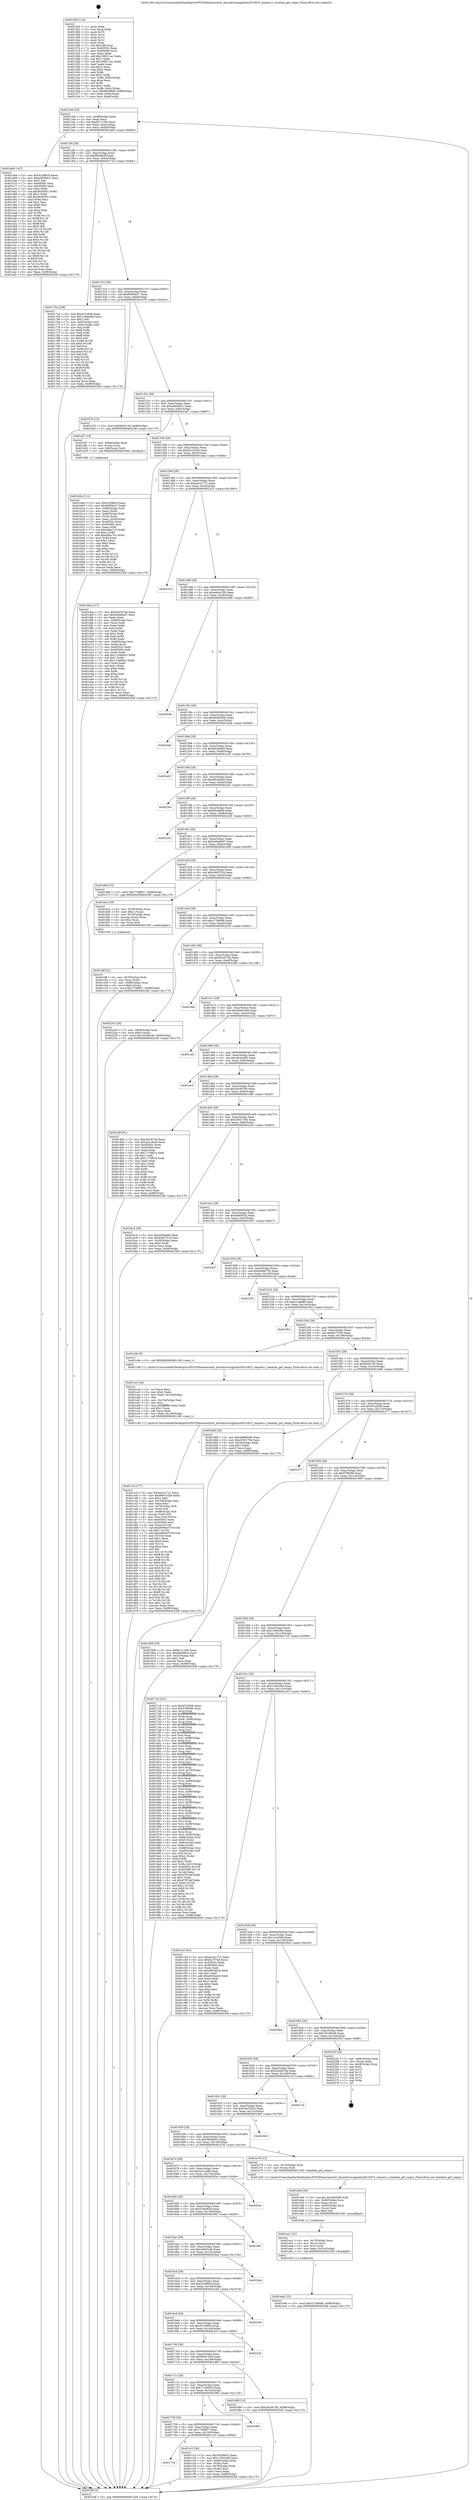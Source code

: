 digraph "0x401260" {
  label = "0x401260 (/mnt/c/Users/mathe/Desktop/tcc/POCII/binaries/extr_linuxdriversgpudrmi915i915_request.c_timeline_get_seqno_Final-ollvm.out::main(0))"
  labelloc = "t"
  node[shape=record]

  Entry [label="",width=0.3,height=0.3,shape=circle,fillcolor=black,style=filled]
  "0x4012d4" [label="{
     0x4012d4 [32]\l
     | [instrs]\l
     &nbsp;&nbsp;0x4012d4 \<+6\>: mov -0x98(%rbp),%eax\l
     &nbsp;&nbsp;0x4012da \<+2\>: mov %eax,%ecx\l
     &nbsp;&nbsp;0x4012dc \<+6\>: sub $0x8c7119fc,%ecx\l
     &nbsp;&nbsp;0x4012e2 \<+6\>: mov %eax,-0xac(%rbp)\l
     &nbsp;&nbsp;0x4012e8 \<+6\>: mov %ecx,-0xb0(%rbp)\l
     &nbsp;&nbsp;0x4012ee \<+6\>: je 0000000000401a64 \<main+0x804\>\l
  }"]
  "0x401a64" [label="{
     0x401a64 [147]\l
     | [instrs]\l
     &nbsp;&nbsp;0x401a64 \<+5\>: mov $0x5c2f86cd,%eax\l
     &nbsp;&nbsp;0x401a69 \<+5\>: mov $0xa0658dc1,%ecx\l
     &nbsp;&nbsp;0x401a6e \<+2\>: mov $0x1,%dl\l
     &nbsp;&nbsp;0x401a70 \<+7\>: mov 0x40505c,%esi\l
     &nbsp;&nbsp;0x401a77 \<+7\>: mov 0x405060,%edi\l
     &nbsp;&nbsp;0x401a7e \<+3\>: mov %esi,%r8d\l
     &nbsp;&nbsp;0x401a81 \<+7\>: sub $0x4638361,%r8d\l
     &nbsp;&nbsp;0x401a88 \<+4\>: sub $0x1,%r8d\l
     &nbsp;&nbsp;0x401a8c \<+7\>: add $0x4638361,%r8d\l
     &nbsp;&nbsp;0x401a93 \<+4\>: imul %r8d,%esi\l
     &nbsp;&nbsp;0x401a97 \<+3\>: and $0x1,%esi\l
     &nbsp;&nbsp;0x401a9a \<+3\>: cmp $0x0,%esi\l
     &nbsp;&nbsp;0x401a9d \<+4\>: sete %r9b\l
     &nbsp;&nbsp;0x401aa1 \<+3\>: cmp $0xa,%edi\l
     &nbsp;&nbsp;0x401aa4 \<+4\>: setl %r10b\l
     &nbsp;&nbsp;0x401aa8 \<+3\>: mov %r9b,%r11b\l
     &nbsp;&nbsp;0x401aab \<+4\>: xor $0xff,%r11b\l
     &nbsp;&nbsp;0x401aaf \<+3\>: mov %r10b,%bl\l
     &nbsp;&nbsp;0x401ab2 \<+3\>: xor $0xff,%bl\l
     &nbsp;&nbsp;0x401ab5 \<+3\>: xor $0x0,%dl\l
     &nbsp;&nbsp;0x401ab8 \<+3\>: mov %r11b,%r14b\l
     &nbsp;&nbsp;0x401abb \<+4\>: and $0x0,%r14b\l
     &nbsp;&nbsp;0x401abf \<+3\>: and %dl,%r9b\l
     &nbsp;&nbsp;0x401ac2 \<+3\>: mov %bl,%r15b\l
     &nbsp;&nbsp;0x401ac5 \<+4\>: and $0x0,%r15b\l
     &nbsp;&nbsp;0x401ac9 \<+3\>: and %dl,%r10b\l
     &nbsp;&nbsp;0x401acc \<+3\>: or %r9b,%r14b\l
     &nbsp;&nbsp;0x401acf \<+3\>: or %r10b,%r15b\l
     &nbsp;&nbsp;0x401ad2 \<+3\>: xor %r15b,%r14b\l
     &nbsp;&nbsp;0x401ad5 \<+3\>: or %bl,%r11b\l
     &nbsp;&nbsp;0x401ad8 \<+4\>: xor $0xff,%r11b\l
     &nbsp;&nbsp;0x401adc \<+3\>: or $0x0,%dl\l
     &nbsp;&nbsp;0x401adf \<+3\>: and %dl,%r11b\l
     &nbsp;&nbsp;0x401ae2 \<+3\>: or %r11b,%r14b\l
     &nbsp;&nbsp;0x401ae5 \<+4\>: test $0x1,%r14b\l
     &nbsp;&nbsp;0x401ae9 \<+3\>: cmovne %ecx,%eax\l
     &nbsp;&nbsp;0x401aec \<+6\>: mov %eax,-0x98(%rbp)\l
     &nbsp;&nbsp;0x401af2 \<+5\>: jmp 00000000004023df \<main+0x117f\>\l
  }"]
  "0x4012f4" [label="{
     0x4012f4 [28]\l
     | [instrs]\l
     &nbsp;&nbsp;0x4012f4 \<+5\>: jmp 00000000004012f9 \<main+0x99\>\l
     &nbsp;&nbsp;0x4012f9 \<+6\>: mov -0xac(%rbp),%eax\l
     &nbsp;&nbsp;0x4012ff \<+5\>: sub $0x8fa58b6f,%eax\l
     &nbsp;&nbsp;0x401304 \<+6\>: mov %eax,-0xb4(%rbp)\l
     &nbsp;&nbsp;0x40130a \<+6\>: je 000000000040175e \<main+0x4fe\>\l
  }"]
  Exit [label="",width=0.3,height=0.3,shape=circle,fillcolor=black,style=filled,peripheries=2]
  "0x40175e" [label="{
     0x40175e [106]\l
     | [instrs]\l
     &nbsp;&nbsp;0x40175e \<+5\>: mov $0xd7a2836,%eax\l
     &nbsp;&nbsp;0x401763 \<+5\>: mov $0x129ee584,%ecx\l
     &nbsp;&nbsp;0x401768 \<+2\>: mov $0x1,%dl\l
     &nbsp;&nbsp;0x40176a \<+7\>: mov -0x92(%rbp),%sil\l
     &nbsp;&nbsp;0x401771 \<+7\>: mov -0x91(%rbp),%dil\l
     &nbsp;&nbsp;0x401778 \<+3\>: mov %sil,%r8b\l
     &nbsp;&nbsp;0x40177b \<+4\>: xor $0xff,%r8b\l
     &nbsp;&nbsp;0x40177f \<+3\>: mov %dil,%r9b\l
     &nbsp;&nbsp;0x401782 \<+4\>: xor $0xff,%r9b\l
     &nbsp;&nbsp;0x401786 \<+3\>: xor $0x0,%dl\l
     &nbsp;&nbsp;0x401789 \<+3\>: mov %r8b,%r10b\l
     &nbsp;&nbsp;0x40178c \<+4\>: and $0x0,%r10b\l
     &nbsp;&nbsp;0x401790 \<+3\>: and %dl,%sil\l
     &nbsp;&nbsp;0x401793 \<+3\>: mov %r9b,%r11b\l
     &nbsp;&nbsp;0x401796 \<+4\>: and $0x0,%r11b\l
     &nbsp;&nbsp;0x40179a \<+3\>: and %dl,%dil\l
     &nbsp;&nbsp;0x40179d \<+3\>: or %sil,%r10b\l
     &nbsp;&nbsp;0x4017a0 \<+3\>: or %dil,%r11b\l
     &nbsp;&nbsp;0x4017a3 \<+3\>: xor %r11b,%r10b\l
     &nbsp;&nbsp;0x4017a6 \<+3\>: or %r9b,%r8b\l
     &nbsp;&nbsp;0x4017a9 \<+4\>: xor $0xff,%r8b\l
     &nbsp;&nbsp;0x4017ad \<+3\>: or $0x0,%dl\l
     &nbsp;&nbsp;0x4017b0 \<+3\>: and %dl,%r8b\l
     &nbsp;&nbsp;0x4017b3 \<+3\>: or %r8b,%r10b\l
     &nbsp;&nbsp;0x4017b6 \<+4\>: test $0x1,%r10b\l
     &nbsp;&nbsp;0x4017ba \<+3\>: cmovne %ecx,%eax\l
     &nbsp;&nbsp;0x4017bd \<+6\>: mov %eax,-0x98(%rbp)\l
     &nbsp;&nbsp;0x4017c3 \<+5\>: jmp 00000000004023df \<main+0x117f\>\l
  }"]
  "0x401310" [label="{
     0x401310 [28]\l
     | [instrs]\l
     &nbsp;&nbsp;0x401310 \<+5\>: jmp 0000000000401315 \<main+0xb5\>\l
     &nbsp;&nbsp;0x401315 \<+6\>: mov -0xac(%rbp),%eax\l
     &nbsp;&nbsp;0x40131b \<+5\>: sub $0x95f09a27,%eax\l
     &nbsp;&nbsp;0x401320 \<+6\>: mov %eax,-0xb8(%rbp)\l
     &nbsp;&nbsp;0x401326 \<+6\>: je 0000000000401b79 \<main+0x919\>\l
  }"]
  "0x4023df" [label="{
     0x4023df [5]\l
     | [instrs]\l
     &nbsp;&nbsp;0x4023df \<+5\>: jmp 00000000004012d4 \<main+0x74\>\l
  }"]
  "0x401260" [label="{
     0x401260 [116]\l
     | [instrs]\l
     &nbsp;&nbsp;0x401260 \<+1\>: push %rbp\l
     &nbsp;&nbsp;0x401261 \<+3\>: mov %rsp,%rbp\l
     &nbsp;&nbsp;0x401264 \<+2\>: push %r15\l
     &nbsp;&nbsp;0x401266 \<+2\>: push %r14\l
     &nbsp;&nbsp;0x401268 \<+2\>: push %r13\l
     &nbsp;&nbsp;0x40126a \<+2\>: push %r12\l
     &nbsp;&nbsp;0x40126c \<+1\>: push %rbx\l
     &nbsp;&nbsp;0x40126d \<+7\>: sub $0x168,%rsp\l
     &nbsp;&nbsp;0x401274 \<+7\>: mov 0x40505c,%eax\l
     &nbsp;&nbsp;0x40127b \<+7\>: mov 0x405060,%ecx\l
     &nbsp;&nbsp;0x401282 \<+2\>: mov %eax,%edx\l
     &nbsp;&nbsp;0x401284 \<+6\>: add $0x198211ac,%edx\l
     &nbsp;&nbsp;0x40128a \<+3\>: sub $0x1,%edx\l
     &nbsp;&nbsp;0x40128d \<+6\>: sub $0x198211ac,%edx\l
     &nbsp;&nbsp;0x401293 \<+3\>: imul %edx,%eax\l
     &nbsp;&nbsp;0x401296 \<+3\>: and $0x1,%eax\l
     &nbsp;&nbsp;0x401299 \<+3\>: cmp $0x0,%eax\l
     &nbsp;&nbsp;0x40129c \<+4\>: sete %r8b\l
     &nbsp;&nbsp;0x4012a0 \<+4\>: and $0x1,%r8b\l
     &nbsp;&nbsp;0x4012a4 \<+7\>: mov %r8b,-0x92(%rbp)\l
     &nbsp;&nbsp;0x4012ab \<+3\>: cmp $0xa,%ecx\l
     &nbsp;&nbsp;0x4012ae \<+4\>: setl %r8b\l
     &nbsp;&nbsp;0x4012b2 \<+4\>: and $0x1,%r8b\l
     &nbsp;&nbsp;0x4012b6 \<+7\>: mov %r8b,-0x91(%rbp)\l
     &nbsp;&nbsp;0x4012bd \<+10\>: movl $0x8fa58b6f,-0x98(%rbp)\l
     &nbsp;&nbsp;0x4012c7 \<+6\>: mov %edi,-0x9c(%rbp)\l
     &nbsp;&nbsp;0x4012cd \<+7\>: mov %rsi,-0xa8(%rbp)\l
  }"]
  "0x401eb6" [label="{
     0x401eb6 [15]\l
     | [instrs]\l
     &nbsp;&nbsp;0x401eb6 \<+10\>: movl $0xc27b6b9b,-0x98(%rbp)\l
     &nbsp;&nbsp;0x401ec0 \<+5\>: jmp 00000000004023df \<main+0x117f\>\l
  }"]
  "0x401b79" [label="{
     0x401b79 [15]\l
     | [instrs]\l
     &nbsp;&nbsp;0x401b79 \<+10\>: movl $0x9d30139,-0x98(%rbp)\l
     &nbsp;&nbsp;0x401b83 \<+5\>: jmp 00000000004023df \<main+0x117f\>\l
  }"]
  "0x40132c" [label="{
     0x40132c [28]\l
     | [instrs]\l
     &nbsp;&nbsp;0x40132c \<+5\>: jmp 0000000000401331 \<main+0xd1\>\l
     &nbsp;&nbsp;0x401331 \<+6\>: mov -0xac(%rbp),%eax\l
     &nbsp;&nbsp;0x401337 \<+5\>: sub $0xa0658dc1,%eax\l
     &nbsp;&nbsp;0x40133c \<+6\>: mov %eax,-0xbc(%rbp)\l
     &nbsp;&nbsp;0x401342 \<+6\>: je 0000000000401af7 \<main+0x897\>\l
  }"]
  "0x401ea1" [label="{
     0x401ea1 [21]\l
     | [instrs]\l
     &nbsp;&nbsp;0x401ea1 \<+4\>: mov -0x70(%rbp),%rcx\l
     &nbsp;&nbsp;0x401ea5 \<+3\>: mov (%rcx),%rcx\l
     &nbsp;&nbsp;0x401ea8 \<+3\>: mov %rcx,%rdi\l
     &nbsp;&nbsp;0x401eab \<+6\>: mov %eax,-0x15c(%rbp)\l
     &nbsp;&nbsp;0x401eb1 \<+5\>: call 0000000000401030 \<free@plt\>\l
     | [calls]\l
     &nbsp;&nbsp;0x401030 \{1\} (unknown)\l
  }"]
  "0x401af7" [label="{
     0x401af7 [19]\l
     | [instrs]\l
     &nbsp;&nbsp;0x401af7 \<+7\>: mov -0x88(%rbp),%rax\l
     &nbsp;&nbsp;0x401afe \<+3\>: mov (%rax),%rax\l
     &nbsp;&nbsp;0x401b01 \<+4\>: mov 0x8(%rax),%rdi\l
     &nbsp;&nbsp;0x401b05 \<+5\>: call 0000000000401060 \<atoi@plt\>\l
     | [calls]\l
     &nbsp;&nbsp;0x401060 \{1\} (unknown)\l
  }"]
  "0x401348" [label="{
     0x401348 [28]\l
     | [instrs]\l
     &nbsp;&nbsp;0x401348 \<+5\>: jmp 000000000040134d \<main+0xed\>\l
     &nbsp;&nbsp;0x40134d \<+6\>: mov -0xac(%rbp),%eax\l
     &nbsp;&nbsp;0x401353 \<+5\>: sub $0xa3c18ca0,%eax\l
     &nbsp;&nbsp;0x401358 \<+6\>: mov %eax,-0xc0(%rbp)\l
     &nbsp;&nbsp;0x40135e \<+6\>: je 0000000000401dea \<main+0xb8a\>\l
  }"]
  "0x401e84" [label="{
     0x401e84 [29]\l
     | [instrs]\l
     &nbsp;&nbsp;0x401e84 \<+10\>: movabs $0x4030d6,%rdi\l
     &nbsp;&nbsp;0x401e8e \<+4\>: mov -0x60(%rbp),%rcx\l
     &nbsp;&nbsp;0x401e92 \<+2\>: mov %eax,(%rcx)\l
     &nbsp;&nbsp;0x401e94 \<+4\>: mov -0x60(%rbp),%rcx\l
     &nbsp;&nbsp;0x401e98 \<+2\>: mov (%rcx),%esi\l
     &nbsp;&nbsp;0x401e9a \<+2\>: mov $0x0,%al\l
     &nbsp;&nbsp;0x401e9c \<+5\>: call 0000000000401040 \<printf@plt\>\l
     | [calls]\l
     &nbsp;&nbsp;0x401040 \{1\} (unknown)\l
  }"]
  "0x401dea" [label="{
     0x401dea [127]\l
     | [instrs]\l
     &nbsp;&nbsp;0x401dea \<+5\>: mov $0xc63c674d,%eax\l
     &nbsp;&nbsp;0x401def \<+5\>: mov $0xb46a66d7,%ecx\l
     &nbsp;&nbsp;0x401df4 \<+2\>: xor %edx,%edx\l
     &nbsp;&nbsp;0x401df6 \<+4\>: mov -0x68(%rbp),%rsi\l
     &nbsp;&nbsp;0x401dfa \<+2\>: mov (%rsi),%edi\l
     &nbsp;&nbsp;0x401dfc \<+3\>: mov %edx,%r8d\l
     &nbsp;&nbsp;0x401dff \<+3\>: sub %edi,%r8d\l
     &nbsp;&nbsp;0x401e02 \<+2\>: mov %edx,%edi\l
     &nbsp;&nbsp;0x401e04 \<+3\>: sub $0x1,%edi\l
     &nbsp;&nbsp;0x401e07 \<+3\>: add %edi,%r8d\l
     &nbsp;&nbsp;0x401e0a \<+3\>: sub %r8d,%edx\l
     &nbsp;&nbsp;0x401e0d \<+4\>: mov -0x68(%rbp),%rsi\l
     &nbsp;&nbsp;0x401e11 \<+2\>: mov %edx,(%rsi)\l
     &nbsp;&nbsp;0x401e13 \<+7\>: mov 0x40505c,%edx\l
     &nbsp;&nbsp;0x401e1a \<+7\>: mov 0x405060,%edi\l
     &nbsp;&nbsp;0x401e21 \<+3\>: mov %edx,%r8d\l
     &nbsp;&nbsp;0x401e24 \<+7\>: add $0x11d46d23,%r8d\l
     &nbsp;&nbsp;0x401e2b \<+4\>: sub $0x1,%r8d\l
     &nbsp;&nbsp;0x401e2f \<+7\>: sub $0x11d46d23,%r8d\l
     &nbsp;&nbsp;0x401e36 \<+4\>: imul %r8d,%edx\l
     &nbsp;&nbsp;0x401e3a \<+3\>: and $0x1,%edx\l
     &nbsp;&nbsp;0x401e3d \<+3\>: cmp $0x0,%edx\l
     &nbsp;&nbsp;0x401e40 \<+4\>: sete %r9b\l
     &nbsp;&nbsp;0x401e44 \<+3\>: cmp $0xa,%edi\l
     &nbsp;&nbsp;0x401e47 \<+4\>: setl %r10b\l
     &nbsp;&nbsp;0x401e4b \<+3\>: mov %r9b,%r11b\l
     &nbsp;&nbsp;0x401e4e \<+3\>: and %r10b,%r11b\l
     &nbsp;&nbsp;0x401e51 \<+3\>: xor %r10b,%r9b\l
     &nbsp;&nbsp;0x401e54 \<+3\>: or %r9b,%r11b\l
     &nbsp;&nbsp;0x401e57 \<+4\>: test $0x1,%r11b\l
     &nbsp;&nbsp;0x401e5b \<+3\>: cmovne %ecx,%eax\l
     &nbsp;&nbsp;0x401e5e \<+6\>: mov %eax,-0x98(%rbp)\l
     &nbsp;&nbsp;0x401e64 \<+5\>: jmp 00000000004023df \<main+0x117f\>\l
  }"]
  "0x401364" [label="{
     0x401364 [28]\l
     | [instrs]\l
     &nbsp;&nbsp;0x401364 \<+5\>: jmp 0000000000401369 \<main+0x109\>\l
     &nbsp;&nbsp;0x401369 \<+6\>: mov -0xac(%rbp),%eax\l
     &nbsp;&nbsp;0x40136f \<+5\>: sub $0xa41e1721,%eax\l
     &nbsp;&nbsp;0x401374 \<+6\>: mov %eax,-0xc4(%rbp)\l
     &nbsp;&nbsp;0x40137a \<+6\>: je 0000000000402310 \<main+0x10b0\>\l
  }"]
  "0x401ccf" [label="{
     0x401ccf [177]\l
     | [instrs]\l
     &nbsp;&nbsp;0x401ccf \<+5\>: mov $0xa41e1721,%ecx\l
     &nbsp;&nbsp;0x401cd4 \<+5\>: mov $0x699c7d29,%edx\l
     &nbsp;&nbsp;0x401cd9 \<+3\>: mov $0x1,%dil\l
     &nbsp;&nbsp;0x401cdc \<+6\>: mov -0x158(%rbp),%esi\l
     &nbsp;&nbsp;0x401ce2 \<+3\>: imul %eax,%esi\l
     &nbsp;&nbsp;0x401ce5 \<+4\>: mov -0x70(%rbp),%r8\l
     &nbsp;&nbsp;0x401ce9 \<+3\>: mov (%r8),%r8\l
     &nbsp;&nbsp;0x401cec \<+4\>: mov -0x68(%rbp),%r9\l
     &nbsp;&nbsp;0x401cf0 \<+3\>: movslq (%r9),%r9\l
     &nbsp;&nbsp;0x401cf3 \<+4\>: mov %esi,(%r8,%r9,4)\l
     &nbsp;&nbsp;0x401cf7 \<+7\>: mov 0x40505c,%eax\l
     &nbsp;&nbsp;0x401cfe \<+7\>: mov 0x405060,%esi\l
     &nbsp;&nbsp;0x401d05 \<+3\>: mov %eax,%r10d\l
     &nbsp;&nbsp;0x401d08 \<+7\>: sub $0xe900ed7f,%r10d\l
     &nbsp;&nbsp;0x401d0f \<+4\>: sub $0x1,%r10d\l
     &nbsp;&nbsp;0x401d13 \<+7\>: add $0xe900ed7f,%r10d\l
     &nbsp;&nbsp;0x401d1a \<+4\>: imul %r10d,%eax\l
     &nbsp;&nbsp;0x401d1e \<+3\>: and $0x1,%eax\l
     &nbsp;&nbsp;0x401d21 \<+3\>: cmp $0x0,%eax\l
     &nbsp;&nbsp;0x401d24 \<+4\>: sete %r11b\l
     &nbsp;&nbsp;0x401d28 \<+3\>: cmp $0xa,%esi\l
     &nbsp;&nbsp;0x401d2b \<+3\>: setl %bl\l
     &nbsp;&nbsp;0x401d2e \<+3\>: mov %r11b,%r14b\l
     &nbsp;&nbsp;0x401d31 \<+4\>: xor $0xff,%r14b\l
     &nbsp;&nbsp;0x401d35 \<+3\>: mov %bl,%r15b\l
     &nbsp;&nbsp;0x401d38 \<+4\>: xor $0xff,%r15b\l
     &nbsp;&nbsp;0x401d3c \<+4\>: xor $0x0,%dil\l
     &nbsp;&nbsp;0x401d40 \<+3\>: mov %r14b,%r12b\l
     &nbsp;&nbsp;0x401d43 \<+4\>: and $0x0,%r12b\l
     &nbsp;&nbsp;0x401d47 \<+3\>: and %dil,%r11b\l
     &nbsp;&nbsp;0x401d4a \<+3\>: mov %r15b,%r13b\l
     &nbsp;&nbsp;0x401d4d \<+4\>: and $0x0,%r13b\l
     &nbsp;&nbsp;0x401d51 \<+3\>: and %dil,%bl\l
     &nbsp;&nbsp;0x401d54 \<+3\>: or %r11b,%r12b\l
     &nbsp;&nbsp;0x401d57 \<+3\>: or %bl,%r13b\l
     &nbsp;&nbsp;0x401d5a \<+3\>: xor %r13b,%r12b\l
     &nbsp;&nbsp;0x401d5d \<+3\>: or %r15b,%r14b\l
     &nbsp;&nbsp;0x401d60 \<+4\>: xor $0xff,%r14b\l
     &nbsp;&nbsp;0x401d64 \<+4\>: or $0x0,%dil\l
     &nbsp;&nbsp;0x401d68 \<+3\>: and %dil,%r14b\l
     &nbsp;&nbsp;0x401d6b \<+3\>: or %r14b,%r12b\l
     &nbsp;&nbsp;0x401d6e \<+4\>: test $0x1,%r12b\l
     &nbsp;&nbsp;0x401d72 \<+3\>: cmovne %edx,%ecx\l
     &nbsp;&nbsp;0x401d75 \<+6\>: mov %ecx,-0x98(%rbp)\l
     &nbsp;&nbsp;0x401d7b \<+5\>: jmp 00000000004023df \<main+0x117f\>\l
  }"]
  "0x402310" [label="{
     0x402310\l
  }", style=dashed]
  "0x401380" [label="{
     0x401380 [28]\l
     | [instrs]\l
     &nbsp;&nbsp;0x401380 \<+5\>: jmp 0000000000401385 \<main+0x125\>\l
     &nbsp;&nbsp;0x401385 \<+6\>: mov -0xac(%rbp),%eax\l
     &nbsp;&nbsp;0x40138b \<+5\>: sub $0xa4dcc180,%eax\l
     &nbsp;&nbsp;0x401390 \<+6\>: mov %eax,-0xc8(%rbp)\l
     &nbsp;&nbsp;0x401396 \<+6\>: je 0000000000402040 \<main+0xde0\>\l
  }"]
  "0x401ca3" [label="{
     0x401ca3 [44]\l
     | [instrs]\l
     &nbsp;&nbsp;0x401ca3 \<+2\>: xor %ecx,%ecx\l
     &nbsp;&nbsp;0x401ca5 \<+5\>: mov $0x2,%edx\l
     &nbsp;&nbsp;0x401caa \<+6\>: mov %edx,-0x154(%rbp)\l
     &nbsp;&nbsp;0x401cb0 \<+1\>: cltd\l
     &nbsp;&nbsp;0x401cb1 \<+6\>: mov -0x154(%rbp),%esi\l
     &nbsp;&nbsp;0x401cb7 \<+2\>: idiv %esi\l
     &nbsp;&nbsp;0x401cb9 \<+6\>: imul $0xfffffffe,%edx,%edx\l
     &nbsp;&nbsp;0x401cbf \<+3\>: sub $0x1,%ecx\l
     &nbsp;&nbsp;0x401cc2 \<+2\>: sub %ecx,%edx\l
     &nbsp;&nbsp;0x401cc4 \<+6\>: mov %edx,-0x158(%rbp)\l
     &nbsp;&nbsp;0x401cca \<+5\>: call 0000000000401160 \<next_i\>\l
     | [calls]\l
     &nbsp;&nbsp;0x401160 \{1\} (/mnt/c/Users/mathe/Desktop/tcc/POCII/binaries/extr_linuxdriversgpudrmi915i915_request.c_timeline_get_seqno_Final-ollvm.out::next_i)\l
  }"]
  "0x402040" [label="{
     0x402040\l
  }", style=dashed]
  "0x40139c" [label="{
     0x40139c [28]\l
     | [instrs]\l
     &nbsp;&nbsp;0x40139c \<+5\>: jmp 00000000004013a1 \<main+0x141\>\l
     &nbsp;&nbsp;0x4013a1 \<+6\>: mov -0xac(%rbp),%eax\l
     &nbsp;&nbsp;0x4013a7 \<+5\>: sub $0xa608d5d0,%eax\l
     &nbsp;&nbsp;0x4013ac \<+6\>: mov %eax,-0xcc(%rbp)\l
     &nbsp;&nbsp;0x4013b2 \<+6\>: je 0000000000401ba6 \<main+0x946\>\l
  }"]
  "0x401754" [label="{
     0x401754\l
  }", style=dashed]
  "0x401ba6" [label="{
     0x401ba6\l
  }", style=dashed]
  "0x4013b8" [label="{
     0x4013b8 [28]\l
     | [instrs]\l
     &nbsp;&nbsp;0x4013b8 \<+5\>: jmp 00000000004013bd \<main+0x15d\>\l
     &nbsp;&nbsp;0x4013bd \<+6\>: mov -0xac(%rbp),%eax\l
     &nbsp;&nbsp;0x4013c3 \<+5\>: sub $0xa82cb6e9,%eax\l
     &nbsp;&nbsp;0x4013c8 \<+6\>: mov %eax,-0xd0(%rbp)\l
     &nbsp;&nbsp;0x4013ce \<+6\>: je 0000000000401a55 \<main+0x7f5\>\l
  }"]
  "0x401c1f" [label="{
     0x401c1f [36]\l
     | [instrs]\l
     &nbsp;&nbsp;0x401c1f \<+5\>: mov $0x395dfe52,%eax\l
     &nbsp;&nbsp;0x401c24 \<+5\>: mov $0x133b3c66,%ecx\l
     &nbsp;&nbsp;0x401c29 \<+4\>: mov -0x68(%rbp),%rdx\l
     &nbsp;&nbsp;0x401c2d \<+2\>: mov (%rdx),%esi\l
     &nbsp;&nbsp;0x401c2f \<+4\>: mov -0x78(%rbp),%rdx\l
     &nbsp;&nbsp;0x401c33 \<+2\>: cmp (%rdx),%esi\l
     &nbsp;&nbsp;0x401c35 \<+3\>: cmovl %ecx,%eax\l
     &nbsp;&nbsp;0x401c38 \<+6\>: mov %eax,-0x98(%rbp)\l
     &nbsp;&nbsp;0x401c3e \<+5\>: jmp 00000000004023df \<main+0x117f\>\l
  }"]
  "0x401a55" [label="{
     0x401a55\l
  }", style=dashed]
  "0x4013d4" [label="{
     0x4013d4 [28]\l
     | [instrs]\l
     &nbsp;&nbsp;0x4013d4 \<+5\>: jmp 00000000004013d9 \<main+0x179\>\l
     &nbsp;&nbsp;0x4013d9 \<+6\>: mov -0xac(%rbp),%eax\l
     &nbsp;&nbsp;0x4013df \<+5\>: sub $0xa964442e,%eax\l
     &nbsp;&nbsp;0x4013e4 \<+6\>: mov %eax,-0xd4(%rbp)\l
     &nbsp;&nbsp;0x4013ea \<+6\>: je 00000000004022bc \<main+0x105c\>\l
  }"]
  "0x401738" [label="{
     0x401738 [28]\l
     | [instrs]\l
     &nbsp;&nbsp;0x401738 \<+5\>: jmp 000000000040173d \<main+0x4dd\>\l
     &nbsp;&nbsp;0x40173d \<+6\>: mov -0xac(%rbp),%eax\l
     &nbsp;&nbsp;0x401743 \<+5\>: sub $0x7746ff27,%eax\l
     &nbsp;&nbsp;0x401748 \<+6\>: mov %eax,-0x150(%rbp)\l
     &nbsp;&nbsp;0x40174e \<+6\>: je 0000000000401c1f \<main+0x9bf\>\l
  }"]
  "0x4022bc" [label="{
     0x4022bc\l
  }", style=dashed]
  "0x4013f0" [label="{
     0x4013f0 [28]\l
     | [instrs]\l
     &nbsp;&nbsp;0x4013f0 \<+5\>: jmp 00000000004013f5 \<main+0x195\>\l
     &nbsp;&nbsp;0x4013f5 \<+6\>: mov -0xac(%rbp),%eax\l
     &nbsp;&nbsp;0x4013fb \<+5\>: sub $0xaf5c8a60,%eax\l
     &nbsp;&nbsp;0x401400 \<+6\>: mov %eax,-0xd8(%rbp)\l
     &nbsp;&nbsp;0x401406 \<+6\>: je 0000000000402220 \<main+0xfc0\>\l
  }"]
  "0x402395" [label="{
     0x402395\l
  }", style=dashed]
  "0x402220" [label="{
     0x402220\l
  }", style=dashed]
  "0x40140c" [label="{
     0x40140c [28]\l
     | [instrs]\l
     &nbsp;&nbsp;0x40140c \<+5\>: jmp 0000000000401411 \<main+0x1b1\>\l
     &nbsp;&nbsp;0x401411 \<+6\>: mov -0xac(%rbp),%eax\l
     &nbsp;&nbsp;0x401417 \<+5\>: sub $0xb46a66d7,%eax\l
     &nbsp;&nbsp;0x40141c \<+6\>: mov %eax,-0xdc(%rbp)\l
     &nbsp;&nbsp;0x401422 \<+6\>: je 0000000000401e69 \<main+0xc09\>\l
  }"]
  "0x40171c" [label="{
     0x40171c [28]\l
     | [instrs]\l
     &nbsp;&nbsp;0x40171c \<+5\>: jmp 0000000000401721 \<main+0x4c1\>\l
     &nbsp;&nbsp;0x401721 \<+6\>: mov -0xac(%rbp),%eax\l
     &nbsp;&nbsp;0x401727 \<+5\>: sub $0x717e4829,%eax\l
     &nbsp;&nbsp;0x40172c \<+6\>: mov %eax,-0x14c(%rbp)\l
     &nbsp;&nbsp;0x401732 \<+6\>: je 0000000000402395 \<main+0x1135\>\l
  }"]
  "0x401e69" [label="{
     0x401e69 [15]\l
     | [instrs]\l
     &nbsp;&nbsp;0x401e69 \<+10\>: movl $0x7746ff27,-0x98(%rbp)\l
     &nbsp;&nbsp;0x401e73 \<+5\>: jmp 00000000004023df \<main+0x117f\>\l
  }"]
  "0x401428" [label="{
     0x401428 [28]\l
     | [instrs]\l
     &nbsp;&nbsp;0x401428 \<+5\>: jmp 000000000040142d \<main+0x1cd\>\l
     &nbsp;&nbsp;0x40142d \<+6\>: mov -0xac(%rbp),%eax\l
     &nbsp;&nbsp;0x401433 \<+5\>: sub $0xb4bf7518,%eax\l
     &nbsp;&nbsp;0x401438 \<+6\>: mov %eax,-0xe0(%rbp)\l
     &nbsp;&nbsp;0x40143e \<+6\>: je 0000000000401be2 \<main+0x982\>\l
  }"]
  "0x401d80" [label="{
     0x401d80 [15]\l
     | [instrs]\l
     &nbsp;&nbsp;0x401d80 \<+10\>: movl $0xc91667d0,-0x98(%rbp)\l
     &nbsp;&nbsp;0x401d8a \<+5\>: jmp 00000000004023df \<main+0x117f\>\l
  }"]
  "0x401be2" [label="{
     0x401be2 [29]\l
     | [instrs]\l
     &nbsp;&nbsp;0x401be2 \<+4\>: mov -0x78(%rbp),%rax\l
     &nbsp;&nbsp;0x401be6 \<+6\>: movl $0x1,(%rax)\l
     &nbsp;&nbsp;0x401bec \<+4\>: mov -0x78(%rbp),%rax\l
     &nbsp;&nbsp;0x401bf0 \<+3\>: movslq (%rax),%rax\l
     &nbsp;&nbsp;0x401bf3 \<+4\>: shl $0x2,%rax\l
     &nbsp;&nbsp;0x401bf7 \<+3\>: mov %rax,%rdi\l
     &nbsp;&nbsp;0x401bfa \<+5\>: call 0000000000401050 \<malloc@plt\>\l
     | [calls]\l
     &nbsp;&nbsp;0x401050 \{1\} (unknown)\l
  }"]
  "0x401444" [label="{
     0x401444 [28]\l
     | [instrs]\l
     &nbsp;&nbsp;0x401444 \<+5\>: jmp 0000000000401449 \<main+0x1e9\>\l
     &nbsp;&nbsp;0x401449 \<+6\>: mov -0xac(%rbp),%eax\l
     &nbsp;&nbsp;0x40144f \<+5\>: sub $0xc27b6b9b,%eax\l
     &nbsp;&nbsp;0x401454 \<+6\>: mov %eax,-0xe4(%rbp)\l
     &nbsp;&nbsp;0x40145a \<+6\>: je 0000000000402243 \<main+0xfe3\>\l
  }"]
  "0x401700" [label="{
     0x401700 [28]\l
     | [instrs]\l
     &nbsp;&nbsp;0x401700 \<+5\>: jmp 0000000000401705 \<main+0x4a5\>\l
     &nbsp;&nbsp;0x401705 \<+6\>: mov -0xac(%rbp),%eax\l
     &nbsp;&nbsp;0x40170b \<+5\>: sub $0x699c7d29,%eax\l
     &nbsp;&nbsp;0x401710 \<+6\>: mov %eax,-0x148(%rbp)\l
     &nbsp;&nbsp;0x401716 \<+6\>: je 0000000000401d80 \<main+0xb20\>\l
  }"]
  "0x402243" [label="{
     0x402243 [28]\l
     | [instrs]\l
     &nbsp;&nbsp;0x402243 \<+7\>: mov -0x90(%rbp),%rax\l
     &nbsp;&nbsp;0x40224a \<+6\>: movl $0x0,(%rax)\l
     &nbsp;&nbsp;0x402250 \<+10\>: movl $0x191d6e38,-0x98(%rbp)\l
     &nbsp;&nbsp;0x40225a \<+5\>: jmp 00000000004023df \<main+0x117f\>\l
  }"]
  "0x401460" [label="{
     0x401460 [28]\l
     | [instrs]\l
     &nbsp;&nbsp;0x401460 \<+5\>: jmp 0000000000401465 \<main+0x205\>\l
     &nbsp;&nbsp;0x401465 \<+6\>: mov -0xac(%rbp),%eax\l
     &nbsp;&nbsp;0x40146b \<+5\>: sub $0xc63c674d,%eax\l
     &nbsp;&nbsp;0x401470 \<+6\>: mov %eax,-0xe8(%rbp)\l
     &nbsp;&nbsp;0x401476 \<+6\>: je 000000000040236b \<main+0x110b\>\l
  }"]
  "0x40222f" [label="{
     0x40222f\l
  }", style=dashed]
  "0x40236b" [label="{
     0x40236b\l
  }", style=dashed]
  "0x40147c" [label="{
     0x40147c [28]\l
     | [instrs]\l
     &nbsp;&nbsp;0x40147c \<+5\>: jmp 0000000000401481 \<main+0x221\>\l
     &nbsp;&nbsp;0x401481 \<+6\>: mov -0xac(%rbp),%eax\l
     &nbsp;&nbsp;0x401487 \<+5\>: sub $0xc6e5c449,%eax\l
     &nbsp;&nbsp;0x40148c \<+6\>: mov %eax,-0xec(%rbp)\l
     &nbsp;&nbsp;0x401492 \<+6\>: je 00000000004021d3 \<main+0xf73\>\l
  }"]
  "0x4016e4" [label="{
     0x4016e4 [28]\l
     | [instrs]\l
     &nbsp;&nbsp;0x4016e4 \<+5\>: jmp 00000000004016e9 \<main+0x489\>\l
     &nbsp;&nbsp;0x4016e9 \<+6\>: mov -0xac(%rbp),%eax\l
     &nbsp;&nbsp;0x4016ef \<+5\>: sub $0x5e159f5e,%eax\l
     &nbsp;&nbsp;0x4016f4 \<+6\>: mov %eax,-0x144(%rbp)\l
     &nbsp;&nbsp;0x4016fa \<+6\>: je 000000000040222f \<main+0xfcf\>\l
  }"]
  "0x4021d3" [label="{
     0x4021d3\l
  }", style=dashed]
  "0x401498" [label="{
     0x401498 [28]\l
     | [instrs]\l
     &nbsp;&nbsp;0x401498 \<+5\>: jmp 000000000040149d \<main+0x23d\>\l
     &nbsp;&nbsp;0x40149d \<+6\>: mov -0xac(%rbp),%eax\l
     &nbsp;&nbsp;0x4014a3 \<+5\>: sub $0xc8cba400,%eax\l
     &nbsp;&nbsp;0x4014a8 \<+6\>: mov %eax,-0xf0(%rbp)\l
     &nbsp;&nbsp;0x4014ae \<+6\>: je 0000000000401ec5 \<main+0xc65\>\l
  }"]
  "0x4022dd" [label="{
     0x4022dd\l
  }", style=dashed]
  "0x401ec5" [label="{
     0x401ec5\l
  }", style=dashed]
  "0x4014b4" [label="{
     0x4014b4 [28]\l
     | [instrs]\l
     &nbsp;&nbsp;0x4014b4 \<+5\>: jmp 00000000004014b9 \<main+0x259\>\l
     &nbsp;&nbsp;0x4014b9 \<+6\>: mov -0xac(%rbp),%eax\l
     &nbsp;&nbsp;0x4014bf \<+5\>: sub $0xc91667d0,%eax\l
     &nbsp;&nbsp;0x4014c4 \<+6\>: mov %eax,-0xf4(%rbp)\l
     &nbsp;&nbsp;0x4014ca \<+6\>: je 0000000000401d8f \<main+0xb2f\>\l
  }"]
  "0x4016c8" [label="{
     0x4016c8 [28]\l
     | [instrs]\l
     &nbsp;&nbsp;0x4016c8 \<+5\>: jmp 00000000004016cd \<main+0x46d\>\l
     &nbsp;&nbsp;0x4016cd \<+6\>: mov -0xac(%rbp),%eax\l
     &nbsp;&nbsp;0x4016d3 \<+5\>: sub $0x5c2f86cd,%eax\l
     &nbsp;&nbsp;0x4016d8 \<+6\>: mov %eax,-0x140(%rbp)\l
     &nbsp;&nbsp;0x4016de \<+6\>: je 00000000004022dd \<main+0x107d\>\l
  }"]
  "0x401d8f" [label="{
     0x401d8f [91]\l
     | [instrs]\l
     &nbsp;&nbsp;0x401d8f \<+5\>: mov $0xc63c674d,%eax\l
     &nbsp;&nbsp;0x401d94 \<+5\>: mov $0xa3c18ca0,%ecx\l
     &nbsp;&nbsp;0x401d99 \<+7\>: mov 0x40505c,%edx\l
     &nbsp;&nbsp;0x401da0 \<+7\>: mov 0x405060,%esi\l
     &nbsp;&nbsp;0x401da7 \<+2\>: mov %edx,%edi\l
     &nbsp;&nbsp;0x401da9 \<+6\>: sub $0x1174f61b,%edi\l
     &nbsp;&nbsp;0x401daf \<+3\>: sub $0x1,%edi\l
     &nbsp;&nbsp;0x401db2 \<+6\>: add $0x1174f61b,%edi\l
     &nbsp;&nbsp;0x401db8 \<+3\>: imul %edi,%edx\l
     &nbsp;&nbsp;0x401dbb \<+3\>: and $0x1,%edx\l
     &nbsp;&nbsp;0x401dbe \<+3\>: cmp $0x0,%edx\l
     &nbsp;&nbsp;0x401dc1 \<+4\>: sete %r8b\l
     &nbsp;&nbsp;0x401dc5 \<+3\>: cmp $0xa,%esi\l
     &nbsp;&nbsp;0x401dc8 \<+4\>: setl %r9b\l
     &nbsp;&nbsp;0x401dcc \<+3\>: mov %r8b,%r10b\l
     &nbsp;&nbsp;0x401dcf \<+3\>: and %r9b,%r10b\l
     &nbsp;&nbsp;0x401dd2 \<+3\>: xor %r9b,%r8b\l
     &nbsp;&nbsp;0x401dd5 \<+3\>: or %r8b,%r10b\l
     &nbsp;&nbsp;0x401dd8 \<+4\>: test $0x1,%r10b\l
     &nbsp;&nbsp;0x401ddc \<+3\>: cmovne %ecx,%eax\l
     &nbsp;&nbsp;0x401ddf \<+6\>: mov %eax,-0x98(%rbp)\l
     &nbsp;&nbsp;0x401de5 \<+5\>: jmp 00000000004023df \<main+0x117f\>\l
  }"]
  "0x4014d0" [label="{
     0x4014d0 [28]\l
     | [instrs]\l
     &nbsp;&nbsp;0x4014d0 \<+5\>: jmp 00000000004014d5 \<main+0x275\>\l
     &nbsp;&nbsp;0x4014d5 \<+6\>: mov -0xac(%rbp),%eax\l
     &nbsp;&nbsp;0x4014db \<+5\>: sub $0xc9531794,%eax\l
     &nbsp;&nbsp;0x4014e0 \<+6\>: mov %eax,-0xf8(%rbp)\l
     &nbsp;&nbsp;0x4014e6 \<+6\>: je 0000000000401bc4 \<main+0x964\>\l
  }"]
  "0x4023ba" [label="{
     0x4023ba\l
  }", style=dashed]
  "0x401bc4" [label="{
     0x401bc4 [30]\l
     | [instrs]\l
     &nbsp;&nbsp;0x401bc4 \<+5\>: mov $0xaf5c8a60,%eax\l
     &nbsp;&nbsp;0x401bc9 \<+5\>: mov $0xb4bf7518,%ecx\l
     &nbsp;&nbsp;0x401bce \<+3\>: mov -0x30(%rbp),%edx\l
     &nbsp;&nbsp;0x401bd1 \<+3\>: cmp $0x0,%edx\l
     &nbsp;&nbsp;0x401bd4 \<+3\>: cmove %ecx,%eax\l
     &nbsp;&nbsp;0x401bd7 \<+6\>: mov %eax,-0x98(%rbp)\l
     &nbsp;&nbsp;0x401bdd \<+5\>: jmp 00000000004023df \<main+0x117f\>\l
  }"]
  "0x4014ec" [label="{
     0x4014ec [28]\l
     | [instrs]\l
     &nbsp;&nbsp;0x4014ec \<+5\>: jmp 00000000004014f1 \<main+0x291\>\l
     &nbsp;&nbsp;0x4014f1 \<+6\>: mov -0xac(%rbp),%eax\l
     &nbsp;&nbsp;0x4014f7 \<+5\>: sub $0xda95f02a,%eax\l
     &nbsp;&nbsp;0x4014fc \<+6\>: mov %eax,-0xfc(%rbp)\l
     &nbsp;&nbsp;0x401502 \<+6\>: je 0000000000401927 \<main+0x6c7\>\l
  }"]
  "0x4016ac" [label="{
     0x4016ac [28]\l
     | [instrs]\l
     &nbsp;&nbsp;0x4016ac \<+5\>: jmp 00000000004016b1 \<main+0x451\>\l
     &nbsp;&nbsp;0x4016b1 \<+6\>: mov -0xac(%rbp),%eax\l
     &nbsp;&nbsp;0x4016b7 \<+5\>: sub $0x44bf31db,%eax\l
     &nbsp;&nbsp;0x4016bc \<+6\>: mov %eax,-0x13c(%rbp)\l
     &nbsp;&nbsp;0x4016c2 \<+6\>: je 00000000004023ba \<main+0x115a\>\l
  }"]
  "0x401927" [label="{
     0x401927\l
  }", style=dashed]
  "0x401508" [label="{
     0x401508 [28]\l
     | [instrs]\l
     &nbsp;&nbsp;0x401508 \<+5\>: jmp 000000000040150d \<main+0x2ad\>\l
     &nbsp;&nbsp;0x40150d \<+6\>: mov -0xac(%rbp),%eax\l
     &nbsp;&nbsp;0x401513 \<+5\>: sub $0xe09de750,%eax\l
     &nbsp;&nbsp;0x401518 \<+6\>: mov %eax,-0x100(%rbp)\l
     &nbsp;&nbsp;0x40151e \<+6\>: je 000000000040210f \<main+0xeaf\>\l
  }"]
  "0x401f95" [label="{
     0x401f95\l
  }", style=dashed]
  "0x40210f" [label="{
     0x40210f\l
  }", style=dashed]
  "0x401524" [label="{
     0x401524 [28]\l
     | [instrs]\l
     &nbsp;&nbsp;0x401524 \<+5\>: jmp 0000000000401529 \<main+0x2c9\>\l
     &nbsp;&nbsp;0x401529 \<+6\>: mov -0xac(%rbp),%eax\l
     &nbsp;&nbsp;0x40152f \<+5\>: sub $0xe14a6ff6,%eax\l
     &nbsp;&nbsp;0x401534 \<+6\>: mov %eax,-0x104(%rbp)\l
     &nbsp;&nbsp;0x40153a \<+6\>: je 0000000000401f02 \<main+0xca2\>\l
  }"]
  "0x401690" [label="{
     0x401690 [28]\l
     | [instrs]\l
     &nbsp;&nbsp;0x401690 \<+5\>: jmp 0000000000401695 \<main+0x435\>\l
     &nbsp;&nbsp;0x401695 \<+6\>: mov -0xac(%rbp),%eax\l
     &nbsp;&nbsp;0x40169b \<+5\>: sub $0x3c9a9f2d,%eax\l
     &nbsp;&nbsp;0x4016a0 \<+6\>: mov %eax,-0x138(%rbp)\l
     &nbsp;&nbsp;0x4016a6 \<+6\>: je 0000000000401f95 \<main+0xd35\>\l
  }"]
  "0x401f02" [label="{
     0x401f02\l
  }", style=dashed]
  "0x401540" [label="{
     0x401540 [28]\l
     | [instrs]\l
     &nbsp;&nbsp;0x401540 \<+5\>: jmp 0000000000401545 \<main+0x2e5\>\l
     &nbsp;&nbsp;0x401545 \<+6\>: mov -0xac(%rbp),%eax\l
     &nbsp;&nbsp;0x40154b \<+5\>: sub $0xfec7f7b8,%eax\l
     &nbsp;&nbsp;0x401550 \<+6\>: mov %eax,-0x108(%rbp)\l
     &nbsp;&nbsp;0x401556 \<+6\>: je 0000000000401c9e \<main+0xa3e\>\l
  }"]
  "0x40205e" [label="{
     0x40205e\l
  }", style=dashed]
  "0x401c9e" [label="{
     0x401c9e [5]\l
     | [instrs]\l
     &nbsp;&nbsp;0x401c9e \<+5\>: call 0000000000401160 \<next_i\>\l
     | [calls]\l
     &nbsp;&nbsp;0x401160 \{1\} (/mnt/c/Users/mathe/Desktop/tcc/POCII/binaries/extr_linuxdriversgpudrmi915i915_request.c_timeline_get_seqno_Final-ollvm.out::next_i)\l
  }"]
  "0x40155c" [label="{
     0x40155c [28]\l
     | [instrs]\l
     &nbsp;&nbsp;0x40155c \<+5\>: jmp 0000000000401561 \<main+0x301\>\l
     &nbsp;&nbsp;0x401561 \<+6\>: mov -0xac(%rbp),%eax\l
     &nbsp;&nbsp;0x401567 \<+5\>: sub $0x9d30139,%eax\l
     &nbsp;&nbsp;0x40156c \<+6\>: mov %eax,-0x10c(%rbp)\l
     &nbsp;&nbsp;0x401572 \<+6\>: je 0000000000401b88 \<main+0x928\>\l
  }"]
  "0x401674" [label="{
     0x401674 [28]\l
     | [instrs]\l
     &nbsp;&nbsp;0x401674 \<+5\>: jmp 0000000000401679 \<main+0x419\>\l
     &nbsp;&nbsp;0x401679 \<+6\>: mov -0xac(%rbp),%eax\l
     &nbsp;&nbsp;0x40167f \<+5\>: sub $0x3c21afdb,%eax\l
     &nbsp;&nbsp;0x401684 \<+6\>: mov %eax,-0x134(%rbp)\l
     &nbsp;&nbsp;0x40168a \<+6\>: je 000000000040205e \<main+0xdfe\>\l
  }"]
  "0x401b88" [label="{
     0x401b88 [30]\l
     | [instrs]\l
     &nbsp;&nbsp;0x401b88 \<+5\>: mov $0xa608d5d0,%eax\l
     &nbsp;&nbsp;0x401b8d \<+5\>: mov $0xc9531794,%ecx\l
     &nbsp;&nbsp;0x401b92 \<+3\>: mov -0x30(%rbp),%edx\l
     &nbsp;&nbsp;0x401b95 \<+3\>: cmp $0x1,%edx\l
     &nbsp;&nbsp;0x401b98 \<+3\>: cmovl %ecx,%eax\l
     &nbsp;&nbsp;0x401b9b \<+6\>: mov %eax,-0x98(%rbp)\l
     &nbsp;&nbsp;0x401ba1 \<+5\>: jmp 00000000004023df \<main+0x117f\>\l
  }"]
  "0x401578" [label="{
     0x401578 [28]\l
     | [instrs]\l
     &nbsp;&nbsp;0x401578 \<+5\>: jmp 000000000040157d \<main+0x31d\>\l
     &nbsp;&nbsp;0x40157d \<+6\>: mov -0xac(%rbp),%eax\l
     &nbsp;&nbsp;0x401583 \<+5\>: sub $0xd7a2836,%eax\l
     &nbsp;&nbsp;0x401588 \<+6\>: mov %eax,-0x110(%rbp)\l
     &nbsp;&nbsp;0x40158e \<+6\>: je 0000000000402277 \<main+0x1017\>\l
  }"]
  "0x401e78" [label="{
     0x401e78 [12]\l
     | [instrs]\l
     &nbsp;&nbsp;0x401e78 \<+4\>: mov -0x70(%rbp),%rax\l
     &nbsp;&nbsp;0x401e7c \<+3\>: mov (%rax),%rdi\l
     &nbsp;&nbsp;0x401e7f \<+5\>: call 0000000000401240 \<timeline_get_seqno\>\l
     | [calls]\l
     &nbsp;&nbsp;0x401240 \{1\} (/mnt/c/Users/mathe/Desktop/tcc/POCII/binaries/extr_linuxdriversgpudrmi915i915_request.c_timeline_get_seqno_Final-ollvm.out::timeline_get_seqno)\l
  }"]
  "0x402277" [label="{
     0x402277\l
  }", style=dashed]
  "0x401594" [label="{
     0x401594 [28]\l
     | [instrs]\l
     &nbsp;&nbsp;0x401594 \<+5\>: jmp 0000000000401599 \<main+0x339\>\l
     &nbsp;&nbsp;0x401599 \<+6\>: mov -0xac(%rbp),%eax\l
     &nbsp;&nbsp;0x40159f \<+5\>: sub $0xf786586,%eax\l
     &nbsp;&nbsp;0x4015a4 \<+6\>: mov %eax,-0x114(%rbp)\l
     &nbsp;&nbsp;0x4015aa \<+6\>: je 0000000000401909 \<main+0x6a9\>\l
  }"]
  "0x401658" [label="{
     0x401658 [28]\l
     | [instrs]\l
     &nbsp;&nbsp;0x401658 \<+5\>: jmp 000000000040165d \<main+0x3fd\>\l
     &nbsp;&nbsp;0x40165d \<+6\>: mov -0xac(%rbp),%eax\l
     &nbsp;&nbsp;0x401663 \<+5\>: sub $0x395dfe52,%eax\l
     &nbsp;&nbsp;0x401668 \<+6\>: mov %eax,-0x130(%rbp)\l
     &nbsp;&nbsp;0x40166e \<+6\>: je 0000000000401e78 \<main+0xc18\>\l
  }"]
  "0x401909" [label="{
     0x401909 [30]\l
     | [instrs]\l
     &nbsp;&nbsp;0x401909 \<+5\>: mov $0x8c7119fc,%eax\l
     &nbsp;&nbsp;0x40190e \<+5\>: mov $0xda95f02a,%ecx\l
     &nbsp;&nbsp;0x401913 \<+3\>: mov -0x31(%rbp),%dl\l
     &nbsp;&nbsp;0x401916 \<+3\>: test $0x1,%dl\l
     &nbsp;&nbsp;0x401919 \<+3\>: cmovne %ecx,%eax\l
     &nbsp;&nbsp;0x40191c \<+6\>: mov %eax,-0x98(%rbp)\l
     &nbsp;&nbsp;0x401922 \<+5\>: jmp 00000000004023df \<main+0x117f\>\l
  }"]
  "0x4015b0" [label="{
     0x4015b0 [28]\l
     | [instrs]\l
     &nbsp;&nbsp;0x4015b0 \<+5\>: jmp 00000000004015b5 \<main+0x355\>\l
     &nbsp;&nbsp;0x4015b5 \<+6\>: mov -0xac(%rbp),%eax\l
     &nbsp;&nbsp;0x4015bb \<+5\>: sub $0x129ee584,%eax\l
     &nbsp;&nbsp;0x4015c0 \<+6\>: mov %eax,-0x118(%rbp)\l
     &nbsp;&nbsp;0x4015c6 \<+6\>: je 00000000004017c8 \<main+0x568\>\l
  }"]
  "0x4019b0" [label="{
     0x4019b0\l
  }", style=dashed]
  "0x4017c8" [label="{
     0x4017c8 [321]\l
     | [instrs]\l
     &nbsp;&nbsp;0x4017c8 \<+5\>: mov $0xd7a2836,%eax\l
     &nbsp;&nbsp;0x4017cd \<+5\>: mov $0xf786586,%ecx\l
     &nbsp;&nbsp;0x4017d2 \<+3\>: mov %rsp,%rdx\l
     &nbsp;&nbsp;0x4017d5 \<+4\>: add $0xfffffffffffffff0,%rdx\l
     &nbsp;&nbsp;0x4017d9 \<+3\>: mov %rdx,%rsp\l
     &nbsp;&nbsp;0x4017dc \<+7\>: mov %rdx,-0x90(%rbp)\l
     &nbsp;&nbsp;0x4017e3 \<+3\>: mov %rsp,%rdx\l
     &nbsp;&nbsp;0x4017e6 \<+4\>: add $0xfffffffffffffff0,%rdx\l
     &nbsp;&nbsp;0x4017ea \<+3\>: mov %rdx,%rsp\l
     &nbsp;&nbsp;0x4017ed \<+3\>: mov %rsp,%rsi\l
     &nbsp;&nbsp;0x4017f0 \<+4\>: add $0xfffffffffffffff0,%rsi\l
     &nbsp;&nbsp;0x4017f4 \<+3\>: mov %rsi,%rsp\l
     &nbsp;&nbsp;0x4017f7 \<+7\>: mov %rsi,-0x88(%rbp)\l
     &nbsp;&nbsp;0x4017fe \<+3\>: mov %rsp,%rsi\l
     &nbsp;&nbsp;0x401801 \<+4\>: add $0xfffffffffffffff0,%rsi\l
     &nbsp;&nbsp;0x401805 \<+3\>: mov %rsi,%rsp\l
     &nbsp;&nbsp;0x401808 \<+4\>: mov %rsi,-0x80(%rbp)\l
     &nbsp;&nbsp;0x40180c \<+3\>: mov %rsp,%rsi\l
     &nbsp;&nbsp;0x40180f \<+4\>: add $0xfffffffffffffff0,%rsi\l
     &nbsp;&nbsp;0x401813 \<+3\>: mov %rsi,%rsp\l
     &nbsp;&nbsp;0x401816 \<+4\>: mov %rsi,-0x78(%rbp)\l
     &nbsp;&nbsp;0x40181a \<+3\>: mov %rsp,%rsi\l
     &nbsp;&nbsp;0x40181d \<+4\>: add $0xfffffffffffffff0,%rsi\l
     &nbsp;&nbsp;0x401821 \<+3\>: mov %rsi,%rsp\l
     &nbsp;&nbsp;0x401824 \<+4\>: mov %rsi,-0x70(%rbp)\l
     &nbsp;&nbsp;0x401828 \<+3\>: mov %rsp,%rsi\l
     &nbsp;&nbsp;0x40182b \<+4\>: add $0xfffffffffffffff0,%rsi\l
     &nbsp;&nbsp;0x40182f \<+3\>: mov %rsi,%rsp\l
     &nbsp;&nbsp;0x401832 \<+4\>: mov %rsi,-0x68(%rbp)\l
     &nbsp;&nbsp;0x401836 \<+3\>: mov %rsp,%rsi\l
     &nbsp;&nbsp;0x401839 \<+4\>: add $0xfffffffffffffff0,%rsi\l
     &nbsp;&nbsp;0x40183d \<+3\>: mov %rsi,%rsp\l
     &nbsp;&nbsp;0x401840 \<+4\>: mov %rsi,-0x60(%rbp)\l
     &nbsp;&nbsp;0x401844 \<+3\>: mov %rsp,%rsi\l
     &nbsp;&nbsp;0x401847 \<+4\>: add $0xfffffffffffffff0,%rsi\l
     &nbsp;&nbsp;0x40184b \<+3\>: mov %rsi,%rsp\l
     &nbsp;&nbsp;0x40184e \<+4\>: mov %rsi,-0x58(%rbp)\l
     &nbsp;&nbsp;0x401852 \<+3\>: mov %rsp,%rsi\l
     &nbsp;&nbsp;0x401855 \<+4\>: add $0xfffffffffffffff0,%rsi\l
     &nbsp;&nbsp;0x401859 \<+3\>: mov %rsi,%rsp\l
     &nbsp;&nbsp;0x40185c \<+4\>: mov %rsi,-0x50(%rbp)\l
     &nbsp;&nbsp;0x401860 \<+3\>: mov %rsp,%rsi\l
     &nbsp;&nbsp;0x401863 \<+4\>: add $0xfffffffffffffff0,%rsi\l
     &nbsp;&nbsp;0x401867 \<+3\>: mov %rsi,%rsp\l
     &nbsp;&nbsp;0x40186a \<+4\>: mov %rsi,-0x48(%rbp)\l
     &nbsp;&nbsp;0x40186e \<+3\>: mov %rsp,%rsi\l
     &nbsp;&nbsp;0x401871 \<+4\>: add $0xfffffffffffffff0,%rsi\l
     &nbsp;&nbsp;0x401875 \<+3\>: mov %rsi,%rsp\l
     &nbsp;&nbsp;0x401878 \<+4\>: mov %rsi,-0x40(%rbp)\l
     &nbsp;&nbsp;0x40187c \<+7\>: mov -0x90(%rbp),%rsi\l
     &nbsp;&nbsp;0x401883 \<+6\>: movl $0x0,(%rsi)\l
     &nbsp;&nbsp;0x401889 \<+6\>: mov -0x9c(%rbp),%edi\l
     &nbsp;&nbsp;0x40188f \<+2\>: mov %edi,(%rdx)\l
     &nbsp;&nbsp;0x401891 \<+7\>: mov -0x88(%rbp),%rsi\l
     &nbsp;&nbsp;0x401898 \<+7\>: mov -0xa8(%rbp),%r8\l
     &nbsp;&nbsp;0x40189f \<+3\>: mov %r8,(%rsi)\l
     &nbsp;&nbsp;0x4018a2 \<+3\>: cmpl $0x2,(%rdx)\l
     &nbsp;&nbsp;0x4018a5 \<+4\>: setne %r9b\l
     &nbsp;&nbsp;0x4018a9 \<+4\>: and $0x1,%r9b\l
     &nbsp;&nbsp;0x4018ad \<+4\>: mov %r9b,-0x31(%rbp)\l
     &nbsp;&nbsp;0x4018b1 \<+8\>: mov 0x40505c,%r10d\l
     &nbsp;&nbsp;0x4018b9 \<+8\>: mov 0x405060,%r11d\l
     &nbsp;&nbsp;0x4018c1 \<+3\>: mov %r10d,%ebx\l
     &nbsp;&nbsp;0x4018c4 \<+6\>: add $0xd787daf,%ebx\l
     &nbsp;&nbsp;0x4018ca \<+3\>: sub $0x1,%ebx\l
     &nbsp;&nbsp;0x4018cd \<+6\>: sub $0xd787daf,%ebx\l
     &nbsp;&nbsp;0x4018d3 \<+4\>: imul %ebx,%r10d\l
     &nbsp;&nbsp;0x4018d7 \<+4\>: and $0x1,%r10d\l
     &nbsp;&nbsp;0x4018db \<+4\>: cmp $0x0,%r10d\l
     &nbsp;&nbsp;0x4018df \<+4\>: sete %r9b\l
     &nbsp;&nbsp;0x4018e3 \<+4\>: cmp $0xa,%r11d\l
     &nbsp;&nbsp;0x4018e7 \<+4\>: setl %r14b\l
     &nbsp;&nbsp;0x4018eb \<+3\>: mov %r9b,%r15b\l
     &nbsp;&nbsp;0x4018ee \<+3\>: and %r14b,%r15b\l
     &nbsp;&nbsp;0x4018f1 \<+3\>: xor %r14b,%r9b\l
     &nbsp;&nbsp;0x4018f4 \<+3\>: or %r9b,%r15b\l
     &nbsp;&nbsp;0x4018f7 \<+4\>: test $0x1,%r15b\l
     &nbsp;&nbsp;0x4018fb \<+3\>: cmovne %ecx,%eax\l
     &nbsp;&nbsp;0x4018fe \<+6\>: mov %eax,-0x98(%rbp)\l
     &nbsp;&nbsp;0x401904 \<+5\>: jmp 00000000004023df \<main+0x117f\>\l
  }"]
  "0x4015cc" [label="{
     0x4015cc [28]\l
     | [instrs]\l
     &nbsp;&nbsp;0x4015cc \<+5\>: jmp 00000000004015d1 \<main+0x371\>\l
     &nbsp;&nbsp;0x4015d1 \<+6\>: mov -0xac(%rbp),%eax\l
     &nbsp;&nbsp;0x4015d7 \<+5\>: sub $0x133b3c66,%eax\l
     &nbsp;&nbsp;0x4015dc \<+6\>: mov %eax,-0x11c(%rbp)\l
     &nbsp;&nbsp;0x4015e2 \<+6\>: je 0000000000401c43 \<main+0x9e3\>\l
  }"]
  "0x40163c" [label="{
     0x40163c [28]\l
     | [instrs]\l
     &nbsp;&nbsp;0x40163c \<+5\>: jmp 0000000000401641 \<main+0x3e1\>\l
     &nbsp;&nbsp;0x401641 \<+6\>: mov -0xac(%rbp),%eax\l
     &nbsp;&nbsp;0x401647 \<+5\>: sub $0x34a762c0,%eax\l
     &nbsp;&nbsp;0x40164c \<+6\>: mov %eax,-0x12c(%rbp)\l
     &nbsp;&nbsp;0x401652 \<+6\>: je 00000000004019b0 \<main+0x750\>\l
  }"]
  "0x401b0a" [label="{
     0x401b0a [111]\l
     | [instrs]\l
     &nbsp;&nbsp;0x401b0a \<+5\>: mov $0x5c2f86cd,%ecx\l
     &nbsp;&nbsp;0x401b0f \<+5\>: mov $0x95f09a27,%edx\l
     &nbsp;&nbsp;0x401b14 \<+4\>: mov -0x80(%rbp),%rdi\l
     &nbsp;&nbsp;0x401b18 \<+2\>: mov %eax,(%rdi)\l
     &nbsp;&nbsp;0x401b1a \<+4\>: mov -0x80(%rbp),%rdi\l
     &nbsp;&nbsp;0x401b1e \<+2\>: mov (%rdi),%eax\l
     &nbsp;&nbsp;0x401b20 \<+3\>: mov %eax,-0x30(%rbp)\l
     &nbsp;&nbsp;0x401b23 \<+7\>: mov 0x40505c,%eax\l
     &nbsp;&nbsp;0x401b2a \<+7\>: mov 0x405060,%esi\l
     &nbsp;&nbsp;0x401b31 \<+3\>: mov %eax,%r8d\l
     &nbsp;&nbsp;0x401b34 \<+7\>: sub $0xd4fac7c2,%r8d\l
     &nbsp;&nbsp;0x401b3b \<+4\>: sub $0x1,%r8d\l
     &nbsp;&nbsp;0x401b3f \<+7\>: add $0xd4fac7c2,%r8d\l
     &nbsp;&nbsp;0x401b46 \<+4\>: imul %r8d,%eax\l
     &nbsp;&nbsp;0x401b4a \<+3\>: and $0x1,%eax\l
     &nbsp;&nbsp;0x401b4d \<+3\>: cmp $0x0,%eax\l
     &nbsp;&nbsp;0x401b50 \<+4\>: sete %r9b\l
     &nbsp;&nbsp;0x401b54 \<+3\>: cmp $0xa,%esi\l
     &nbsp;&nbsp;0x401b57 \<+4\>: setl %r10b\l
     &nbsp;&nbsp;0x401b5b \<+3\>: mov %r9b,%r11b\l
     &nbsp;&nbsp;0x401b5e \<+3\>: and %r10b,%r11b\l
     &nbsp;&nbsp;0x401b61 \<+3\>: xor %r10b,%r9b\l
     &nbsp;&nbsp;0x401b64 \<+3\>: or %r9b,%r11b\l
     &nbsp;&nbsp;0x401b67 \<+4\>: test $0x1,%r11b\l
     &nbsp;&nbsp;0x401b6b \<+3\>: cmovne %edx,%ecx\l
     &nbsp;&nbsp;0x401b6e \<+6\>: mov %ecx,-0x98(%rbp)\l
     &nbsp;&nbsp;0x401b74 \<+5\>: jmp 00000000004023df \<main+0x117f\>\l
  }"]
  "0x401bff" [label="{
     0x401bff [32]\l
     | [instrs]\l
     &nbsp;&nbsp;0x401bff \<+4\>: mov -0x70(%rbp),%rdi\l
     &nbsp;&nbsp;0x401c03 \<+3\>: mov %rax,(%rdi)\l
     &nbsp;&nbsp;0x401c06 \<+4\>: mov -0x68(%rbp),%rax\l
     &nbsp;&nbsp;0x401c0a \<+6\>: movl $0x0,(%rax)\l
     &nbsp;&nbsp;0x401c10 \<+10\>: movl $0x7746ff27,-0x98(%rbp)\l
     &nbsp;&nbsp;0x401c1a \<+5\>: jmp 00000000004023df \<main+0x117f\>\l
  }"]
  "0x4021c4" [label="{
     0x4021c4\l
  }", style=dashed]
  "0x401c43" [label="{
     0x401c43 [91]\l
     | [instrs]\l
     &nbsp;&nbsp;0x401c43 \<+5\>: mov $0xa41e1721,%eax\l
     &nbsp;&nbsp;0x401c48 \<+5\>: mov $0xfec7f7b8,%ecx\l
     &nbsp;&nbsp;0x401c4d \<+7\>: mov 0x40505c,%edx\l
     &nbsp;&nbsp;0x401c54 \<+7\>: mov 0x405060,%esi\l
     &nbsp;&nbsp;0x401c5b \<+2\>: mov %edx,%edi\l
     &nbsp;&nbsp;0x401c5d \<+6\>: sub $0xe693ae2d,%edi\l
     &nbsp;&nbsp;0x401c63 \<+3\>: sub $0x1,%edi\l
     &nbsp;&nbsp;0x401c66 \<+6\>: add $0xe693ae2d,%edi\l
     &nbsp;&nbsp;0x401c6c \<+3\>: imul %edi,%edx\l
     &nbsp;&nbsp;0x401c6f \<+3\>: and $0x1,%edx\l
     &nbsp;&nbsp;0x401c72 \<+3\>: cmp $0x0,%edx\l
     &nbsp;&nbsp;0x401c75 \<+4\>: sete %r8b\l
     &nbsp;&nbsp;0x401c79 \<+3\>: cmp $0xa,%esi\l
     &nbsp;&nbsp;0x401c7c \<+4\>: setl %r9b\l
     &nbsp;&nbsp;0x401c80 \<+3\>: mov %r8b,%r10b\l
     &nbsp;&nbsp;0x401c83 \<+3\>: and %r9b,%r10b\l
     &nbsp;&nbsp;0x401c86 \<+3\>: xor %r9b,%r8b\l
     &nbsp;&nbsp;0x401c89 \<+3\>: or %r8b,%r10b\l
     &nbsp;&nbsp;0x401c8c \<+4\>: test $0x1,%r10b\l
     &nbsp;&nbsp;0x401c90 \<+3\>: cmovne %ecx,%eax\l
     &nbsp;&nbsp;0x401c93 \<+6\>: mov %eax,-0x98(%rbp)\l
     &nbsp;&nbsp;0x401c99 \<+5\>: jmp 00000000004023df \<main+0x117f\>\l
  }"]
  "0x4015e8" [label="{
     0x4015e8 [28]\l
     | [instrs]\l
     &nbsp;&nbsp;0x4015e8 \<+5\>: jmp 00000000004015ed \<main+0x38d\>\l
     &nbsp;&nbsp;0x4015ed \<+6\>: mov -0xac(%rbp),%eax\l
     &nbsp;&nbsp;0x4015f3 \<+5\>: sub $0x14e1f3f4,%eax\l
     &nbsp;&nbsp;0x4015f8 \<+6\>: mov %eax,-0x120(%rbp)\l
     &nbsp;&nbsp;0x4015fe \<+6\>: je 00000000004020b4 \<main+0xe54\>\l
  }"]
  "0x401620" [label="{
     0x401620 [28]\l
     | [instrs]\l
     &nbsp;&nbsp;0x401620 \<+5\>: jmp 0000000000401625 \<main+0x3c5\>\l
     &nbsp;&nbsp;0x401625 \<+6\>: mov -0xac(%rbp),%eax\l
     &nbsp;&nbsp;0x40162b \<+5\>: sub $0x2b5d87dd,%eax\l
     &nbsp;&nbsp;0x401630 \<+6\>: mov %eax,-0x128(%rbp)\l
     &nbsp;&nbsp;0x401636 \<+6\>: je 00000000004021c4 \<main+0xf64\>\l
  }"]
  "0x4020b4" [label="{
     0x4020b4\l
  }", style=dashed]
  "0x401604" [label="{
     0x401604 [28]\l
     | [instrs]\l
     &nbsp;&nbsp;0x401604 \<+5\>: jmp 0000000000401609 \<main+0x3a9\>\l
     &nbsp;&nbsp;0x401609 \<+6\>: mov -0xac(%rbp),%eax\l
     &nbsp;&nbsp;0x40160f \<+5\>: sub $0x191d6e38,%eax\l
     &nbsp;&nbsp;0x401614 \<+6\>: mov %eax,-0x124(%rbp)\l
     &nbsp;&nbsp;0x40161a \<+6\>: je 000000000040225f \<main+0xfff\>\l
  }"]
  "0x40225f" [label="{
     0x40225f [24]\l
     | [instrs]\l
     &nbsp;&nbsp;0x40225f \<+7\>: mov -0x90(%rbp),%rax\l
     &nbsp;&nbsp;0x402266 \<+2\>: mov (%rax),%eax\l
     &nbsp;&nbsp;0x402268 \<+4\>: lea -0x28(%rbp),%rsp\l
     &nbsp;&nbsp;0x40226c \<+1\>: pop %rbx\l
     &nbsp;&nbsp;0x40226d \<+2\>: pop %r12\l
     &nbsp;&nbsp;0x40226f \<+2\>: pop %r13\l
     &nbsp;&nbsp;0x402271 \<+2\>: pop %r14\l
     &nbsp;&nbsp;0x402273 \<+2\>: pop %r15\l
     &nbsp;&nbsp;0x402275 \<+1\>: pop %rbp\l
     &nbsp;&nbsp;0x402276 \<+1\>: ret\l
  }"]
  Entry -> "0x401260" [label=" 1"]
  "0x4012d4" -> "0x401a64" [label=" 1"]
  "0x4012d4" -> "0x4012f4" [label=" 19"]
  "0x40225f" -> Exit [label=" 1"]
  "0x4012f4" -> "0x40175e" [label=" 1"]
  "0x4012f4" -> "0x401310" [label=" 18"]
  "0x40175e" -> "0x4023df" [label=" 1"]
  "0x401260" -> "0x4012d4" [label=" 1"]
  "0x4023df" -> "0x4012d4" [label=" 19"]
  "0x402243" -> "0x4023df" [label=" 1"]
  "0x401310" -> "0x401b79" [label=" 1"]
  "0x401310" -> "0x40132c" [label=" 17"]
  "0x401eb6" -> "0x4023df" [label=" 1"]
  "0x40132c" -> "0x401af7" [label=" 1"]
  "0x40132c" -> "0x401348" [label=" 16"]
  "0x401ea1" -> "0x401eb6" [label=" 1"]
  "0x401348" -> "0x401dea" [label=" 1"]
  "0x401348" -> "0x401364" [label=" 15"]
  "0x401e84" -> "0x401ea1" [label=" 1"]
  "0x401364" -> "0x402310" [label=" 0"]
  "0x401364" -> "0x401380" [label=" 15"]
  "0x401e78" -> "0x401e84" [label=" 1"]
  "0x401380" -> "0x402040" [label=" 0"]
  "0x401380" -> "0x40139c" [label=" 15"]
  "0x401e69" -> "0x4023df" [label=" 1"]
  "0x40139c" -> "0x401ba6" [label=" 0"]
  "0x40139c" -> "0x4013b8" [label=" 15"]
  "0x401dea" -> "0x4023df" [label=" 1"]
  "0x4013b8" -> "0x401a55" [label=" 0"]
  "0x4013b8" -> "0x4013d4" [label=" 15"]
  "0x401d8f" -> "0x4023df" [label=" 1"]
  "0x4013d4" -> "0x4022bc" [label=" 0"]
  "0x4013d4" -> "0x4013f0" [label=" 15"]
  "0x401ccf" -> "0x4023df" [label=" 1"]
  "0x4013f0" -> "0x402220" [label=" 0"]
  "0x4013f0" -> "0x40140c" [label=" 15"]
  "0x401ca3" -> "0x401ccf" [label=" 1"]
  "0x40140c" -> "0x401e69" [label=" 1"]
  "0x40140c" -> "0x401428" [label=" 14"]
  "0x401c43" -> "0x4023df" [label=" 1"]
  "0x401428" -> "0x401be2" [label=" 1"]
  "0x401428" -> "0x401444" [label=" 13"]
  "0x401c1f" -> "0x4023df" [label=" 2"]
  "0x401444" -> "0x402243" [label=" 1"]
  "0x401444" -> "0x401460" [label=" 12"]
  "0x401738" -> "0x401c1f" [label=" 2"]
  "0x401460" -> "0x40236b" [label=" 0"]
  "0x401460" -> "0x40147c" [label=" 12"]
  "0x401d80" -> "0x4023df" [label=" 1"]
  "0x40147c" -> "0x4021d3" [label=" 0"]
  "0x40147c" -> "0x401498" [label=" 12"]
  "0x40171c" -> "0x402395" [label=" 0"]
  "0x401498" -> "0x401ec5" [label=" 0"]
  "0x401498" -> "0x4014b4" [label=" 12"]
  "0x401c9e" -> "0x401ca3" [label=" 1"]
  "0x4014b4" -> "0x401d8f" [label=" 1"]
  "0x4014b4" -> "0x4014d0" [label=" 11"]
  "0x401700" -> "0x401d80" [label=" 1"]
  "0x4014d0" -> "0x401bc4" [label=" 1"]
  "0x4014d0" -> "0x4014ec" [label=" 10"]
  "0x401738" -> "0x401754" [label=" 0"]
  "0x4014ec" -> "0x401927" [label=" 0"]
  "0x4014ec" -> "0x401508" [label=" 10"]
  "0x4016e4" -> "0x40222f" [label=" 0"]
  "0x401508" -> "0x40210f" [label=" 0"]
  "0x401508" -> "0x401524" [label=" 10"]
  "0x40171c" -> "0x401738" [label=" 2"]
  "0x401524" -> "0x401f02" [label=" 0"]
  "0x401524" -> "0x401540" [label=" 10"]
  "0x4016c8" -> "0x4022dd" [label=" 0"]
  "0x401540" -> "0x401c9e" [label=" 1"]
  "0x401540" -> "0x40155c" [label=" 9"]
  "0x401700" -> "0x40171c" [label=" 2"]
  "0x40155c" -> "0x401b88" [label=" 1"]
  "0x40155c" -> "0x401578" [label=" 8"]
  "0x4016ac" -> "0x4023ba" [label=" 0"]
  "0x401578" -> "0x402277" [label=" 0"]
  "0x401578" -> "0x401594" [label=" 8"]
  "0x4016e4" -> "0x401700" [label=" 3"]
  "0x401594" -> "0x401909" [label=" 1"]
  "0x401594" -> "0x4015b0" [label=" 7"]
  "0x401690" -> "0x401f95" [label=" 0"]
  "0x4015b0" -> "0x4017c8" [label=" 1"]
  "0x4015b0" -> "0x4015cc" [label=" 6"]
  "0x4016c8" -> "0x4016e4" [label=" 3"]
  "0x4017c8" -> "0x4023df" [label=" 1"]
  "0x401909" -> "0x4023df" [label=" 1"]
  "0x401a64" -> "0x4023df" [label=" 1"]
  "0x401af7" -> "0x401b0a" [label=" 1"]
  "0x401b0a" -> "0x4023df" [label=" 1"]
  "0x401b79" -> "0x4023df" [label=" 1"]
  "0x401b88" -> "0x4023df" [label=" 1"]
  "0x401bc4" -> "0x4023df" [label=" 1"]
  "0x401be2" -> "0x401bff" [label=" 1"]
  "0x401bff" -> "0x4023df" [label=" 1"]
  "0x401674" -> "0x40205e" [label=" 0"]
  "0x4015cc" -> "0x401c43" [label=" 1"]
  "0x4015cc" -> "0x4015e8" [label=" 5"]
  "0x4016ac" -> "0x4016c8" [label=" 3"]
  "0x4015e8" -> "0x4020b4" [label=" 0"]
  "0x4015e8" -> "0x401604" [label=" 5"]
  "0x401658" -> "0x401e78" [label=" 1"]
  "0x401604" -> "0x40225f" [label=" 1"]
  "0x401604" -> "0x401620" [label=" 4"]
  "0x401658" -> "0x401674" [label=" 3"]
  "0x401620" -> "0x4021c4" [label=" 0"]
  "0x401620" -> "0x40163c" [label=" 4"]
  "0x401674" -> "0x401690" [label=" 3"]
  "0x40163c" -> "0x4019b0" [label=" 0"]
  "0x40163c" -> "0x401658" [label=" 4"]
  "0x401690" -> "0x4016ac" [label=" 3"]
}
